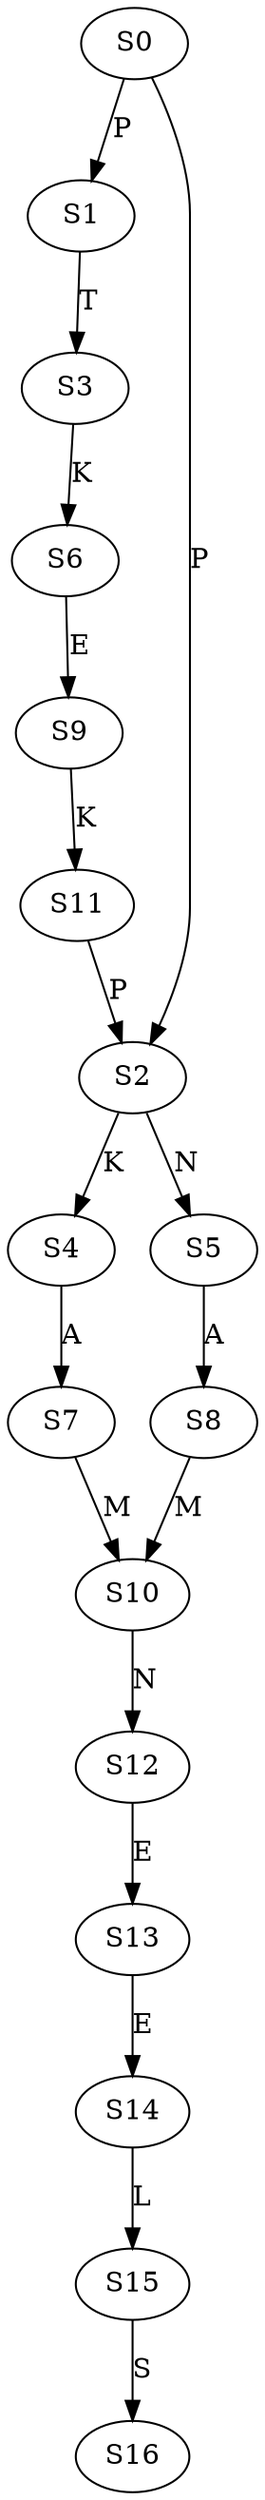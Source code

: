 strict digraph  {
	S0 -> S1 [ label = P ];
	S0 -> S2 [ label = P ];
	S1 -> S3 [ label = T ];
	S2 -> S4 [ label = K ];
	S2 -> S5 [ label = N ];
	S3 -> S6 [ label = K ];
	S4 -> S7 [ label = A ];
	S5 -> S8 [ label = A ];
	S6 -> S9 [ label = E ];
	S7 -> S10 [ label = M ];
	S8 -> S10 [ label = M ];
	S9 -> S11 [ label = K ];
	S10 -> S12 [ label = N ];
	S11 -> S2 [ label = P ];
	S12 -> S13 [ label = E ];
	S13 -> S14 [ label = E ];
	S14 -> S15 [ label = L ];
	S15 -> S16 [ label = S ];
}
